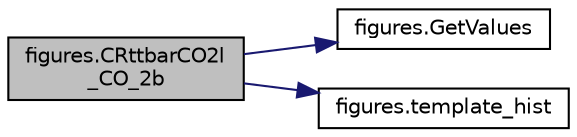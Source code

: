 digraph "figures.CRttbarCO2l_CO_2b"
{
 // INTERACTIVE_SVG=YES
 // LATEX_PDF_SIZE
  edge [fontname="Helvetica",fontsize="10",labelfontname="Helvetica",labelfontsize="10"];
  node [fontname="Helvetica",fontsize="10",shape=record];
  rankdir="LR";
  Node1 [label="figures.CRttbarCO2l\l_CO_2b",height=0.2,width=0.4,color="black", fillcolor="grey75", style="filled", fontcolor="black",tooltip=" "];
  Node1 -> Node2 [color="midnightblue",fontsize="10",style="solid",fontname="Helvetica"];
  Node2 [label="figures.GetValues",height=0.2,width=0.4,color="black", fillcolor="white", style="filled",URL="$namespacefigures.html#ac41d4d9a2bd79cec2e9c79c766acfdf1",tooltip=" "];
  Node1 -> Node3 [color="midnightblue",fontsize="10",style="solid",fontname="Helvetica"];
  Node3 [label="figures.template_hist",height=0.2,width=0.4,color="black", fillcolor="white", style="filled",URL="$namespacefigures.html#add122a74ca67d638d0fb0b299a4802d7",tooltip=" "];
}

